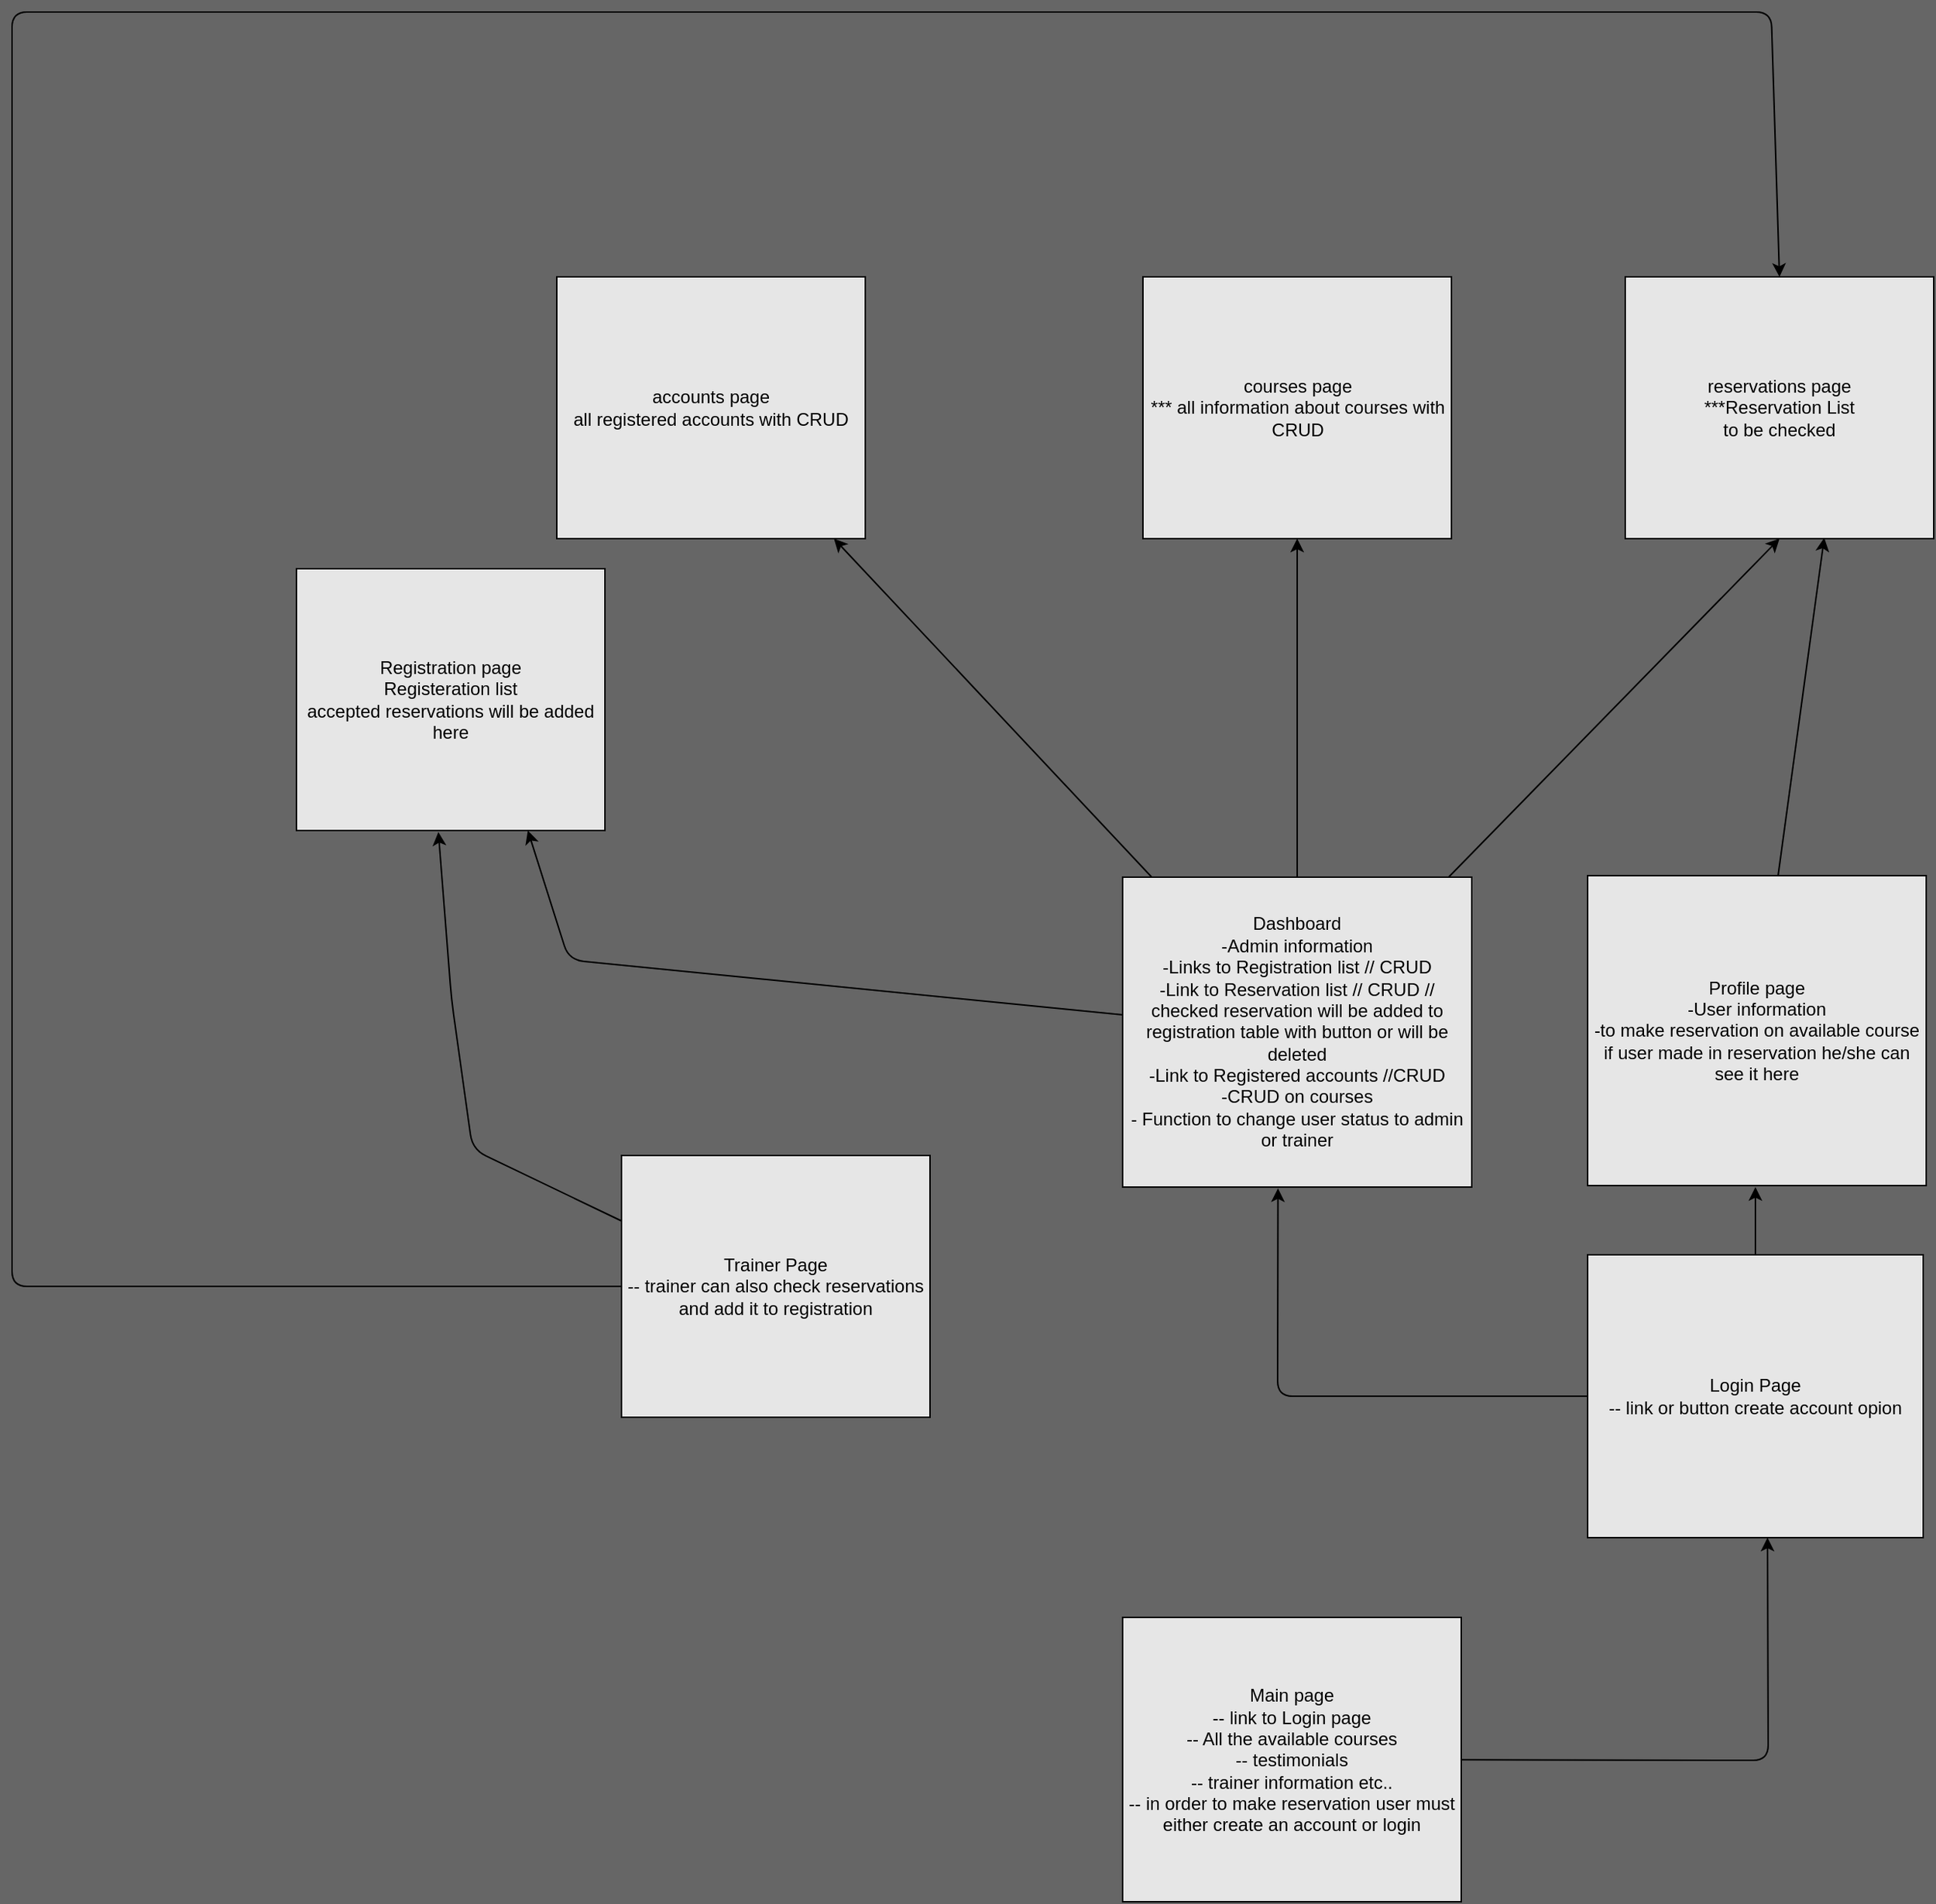 <mxfile>
    <diagram id="NsQjSuXdmplA5nXrRinJ" name="Page-1">
        <mxGraphModel dx="2427" dy="2391" grid="0" gridSize="10" guides="1" tooltips="1" connect="1" arrows="1" fold="1" page="1" pageScale="1" pageWidth="827" pageHeight="1169" background="#666666" math="0" shadow="0">
            <root>
                <mxCell id="0"/>
                <mxCell id="1" parent="0"/>
                <mxCell id="11" style="edgeStyle=none;html=1;exitX=0.5;exitY=0;exitDx=0;exitDy=0;entryX=0.5;entryY=1;entryDx=0;entryDy=0;" parent="1" source="6" target="10" edge="1">
                    <mxGeometry relative="1" as="geometry"/>
                </mxCell>
                <mxCell id="14" style="edgeStyle=none;html=1;entryX=0.5;entryY=1;entryDx=0;entryDy=0;" parent="1" source="6" target="13" edge="1">
                    <mxGeometry relative="1" as="geometry"/>
                </mxCell>
                <mxCell id="15" style="edgeStyle=none;html=1;entryX=0.75;entryY=1;entryDx=0;entryDy=0;" parent="1" source="6" target="12" edge="1">
                    <mxGeometry relative="1" as="geometry">
                        <Array as="points">
                            <mxPoint x="-324" y="333"/>
                        </Array>
                    </mxGeometry>
                </mxCell>
                <mxCell id="17" style="edgeStyle=none;html=1;" parent="1" source="6" target="16" edge="1">
                    <mxGeometry relative="1" as="geometry"/>
                </mxCell>
                <mxCell id="6" value="&lt;font color=&quot;#000000&quot;&gt;&lt;span&gt;Dashboard&lt;/span&gt;&lt;br&gt;&lt;span&gt;-Admin information&lt;/span&gt;&lt;br&gt;&lt;span&gt;-Links to Registration list // CRUD&lt;/span&gt;&lt;br&gt;&lt;span&gt;-Link to Reservation list // CRUD // checked reservation will be added to registration table with button or will be deleted&lt;/span&gt;&lt;br&gt;&lt;span&gt;-Link to Registered accounts //CRUD&lt;/span&gt;&lt;br&gt;&lt;span&gt;-CRUD on courses&lt;/span&gt;&lt;br&gt;&lt;span&gt;- Function to change user status to admin or trainer&lt;/span&gt;&lt;/font&gt;" style="rounded=0;whiteSpace=wrap;html=1;fillColor=#E6E6E6;" parent="1" vertex="1">
                    <mxGeometry x="44" y="278" width="232" height="206" as="geometry"/>
                </mxCell>
                <mxCell id="18" style="edgeStyle=none;html=1;entryX=0.645;entryY=0.997;entryDx=0;entryDy=0;entryPerimeter=0;" parent="1" source="7" target="13" edge="1">
                    <mxGeometry relative="1" as="geometry"/>
                </mxCell>
                <mxCell id="7" value="&lt;font color=&quot;#000000&quot;&gt;&lt;span&gt;Profile page&lt;/span&gt;&lt;br&gt;&lt;span&gt;-User information&lt;/span&gt;&lt;br&gt;&lt;/font&gt;&lt;span&gt;&lt;font color=&quot;#000000&quot;&gt;-to make reservation on available course&lt;br&gt;if user made in reservation he/she can see it here&lt;/font&gt;&lt;br&gt;&lt;/span&gt;" style="rounded=0;whiteSpace=wrap;html=1;fillColor=#E6E6E6;" parent="1" vertex="1">
                    <mxGeometry x="353" y="277" width="225" height="206" as="geometry"/>
                </mxCell>
                <mxCell id="22" style="edgeStyle=none;html=1;entryX=0.536;entryY=1;entryDx=0;entryDy=0;entryPerimeter=0;" parent="1" source="8" target="9" edge="1">
                    <mxGeometry relative="1" as="geometry">
                        <Array as="points">
                            <mxPoint x="473" y="865"/>
                        </Array>
                    </mxGeometry>
                </mxCell>
                <mxCell id="8" value="&lt;font color=&quot;#000000&quot;&gt;Main page&lt;br&gt;-- link to Login page&lt;br&gt;-- All the available courses&lt;br&gt;-- testimonials&lt;br&gt;-- trainer information etc..&lt;br&gt;-- in order to make reservation user must either create an account or login&lt;/font&gt;" style="rounded=0;whiteSpace=wrap;html=1;fillColor=#E6E6E6;" parent="1" vertex="1">
                    <mxGeometry x="44" y="770" width="225" height="189" as="geometry"/>
                </mxCell>
                <mxCell id="20" style="edgeStyle=none;html=1;" parent="1" source="9" edge="1">
                    <mxGeometry relative="1" as="geometry">
                        <mxPoint x="464.5" y="484.043" as="targetPoint"/>
                    </mxGeometry>
                </mxCell>
                <mxCell id="21" style="edgeStyle=none;html=1;entryX=0.445;entryY=1.004;entryDx=0;entryDy=0;entryPerimeter=0;" parent="1" source="9" target="6" edge="1">
                    <mxGeometry relative="1" as="geometry">
                        <Array as="points">
                            <mxPoint x="147" y="623"/>
                        </Array>
                    </mxGeometry>
                </mxCell>
                <mxCell id="9" value="&lt;font color=&quot;#000000&quot;&gt;Login Page&lt;br&gt;-- link or button create account opion&lt;/font&gt;" style="rounded=0;whiteSpace=wrap;html=1;fillColor=#E6E6E6;" parent="1" vertex="1">
                    <mxGeometry x="353" y="529" width="223" height="188" as="geometry"/>
                </mxCell>
                <mxCell id="10" value="&lt;font color=&quot;#000000&quot;&gt;courses page&lt;br&gt;*** all information about courses with CRUD&lt;/font&gt;" style="rounded=0;whiteSpace=wrap;html=1;fillColor=#E6E6E6;" parent="1" vertex="1">
                    <mxGeometry x="57.5" y="-121" width="205" height="174" as="geometry"/>
                </mxCell>
                <mxCell id="12" value="&lt;font color=&quot;#000000&quot;&gt;Registration page&lt;br&gt;Registeration list&lt;br&gt;accepted reservations will be added here&lt;/font&gt;" style="rounded=0;whiteSpace=wrap;html=1;fillColor=#E6E6E6;" parent="1" vertex="1">
                    <mxGeometry x="-505" y="73" width="205" height="174" as="geometry"/>
                </mxCell>
                <mxCell id="13" value="&lt;font color=&quot;#000000&quot;&gt;reservations page&lt;br&gt;***Reservation List&lt;br&gt;to be checked&lt;/font&gt;" style="rounded=0;whiteSpace=wrap;html=1;fillColor=#E6E6E6;" parent="1" vertex="1">
                    <mxGeometry x="378" y="-121" width="205" height="174" as="geometry"/>
                </mxCell>
                <mxCell id="16" value="&lt;font color=&quot;#000000&quot;&gt;accounts page&lt;br&gt;all registered accounts with CRUD&lt;/font&gt;" style="rounded=0;whiteSpace=wrap;html=1;fillColor=#E6E6E6;" parent="1" vertex="1">
                    <mxGeometry x="-332" y="-121" width="205" height="174" as="geometry"/>
                </mxCell>
                <mxCell id="25" style="edgeStyle=none;html=1;entryX=0.5;entryY=0;entryDx=0;entryDy=0;" parent="1" source="24" target="13" edge="1">
                    <mxGeometry relative="1" as="geometry">
                        <Array as="points">
                            <mxPoint x="-694" y="550"/>
                            <mxPoint x="-694" y="-297"/>
                            <mxPoint x="475" y="-297"/>
                        </Array>
                    </mxGeometry>
                </mxCell>
                <mxCell id="26" style="edgeStyle=none;html=1;exitX=0;exitY=0.25;exitDx=0;exitDy=0;entryX=0.46;entryY=1.006;entryDx=0;entryDy=0;entryPerimeter=0;" parent="1" source="24" target="12" edge="1">
                    <mxGeometry relative="1" as="geometry">
                        <mxPoint x="-413" y="256" as="targetPoint"/>
                        <Array as="points">
                            <mxPoint x="-388" y="459"/>
                            <mxPoint x="-402" y="359"/>
                        </Array>
                    </mxGeometry>
                </mxCell>
                <mxCell id="24" value="&lt;font color=&quot;#000000&quot;&gt;Trainer Page&lt;br&gt;-- trainer can also check reservations and add it to registration&lt;/font&gt;" style="rounded=0;whiteSpace=wrap;html=1;fillColor=#E6E6E6;" parent="1" vertex="1">
                    <mxGeometry x="-289" y="463" width="205" height="174" as="geometry"/>
                </mxCell>
            </root>
        </mxGraphModel>
    </diagram>
</mxfile>